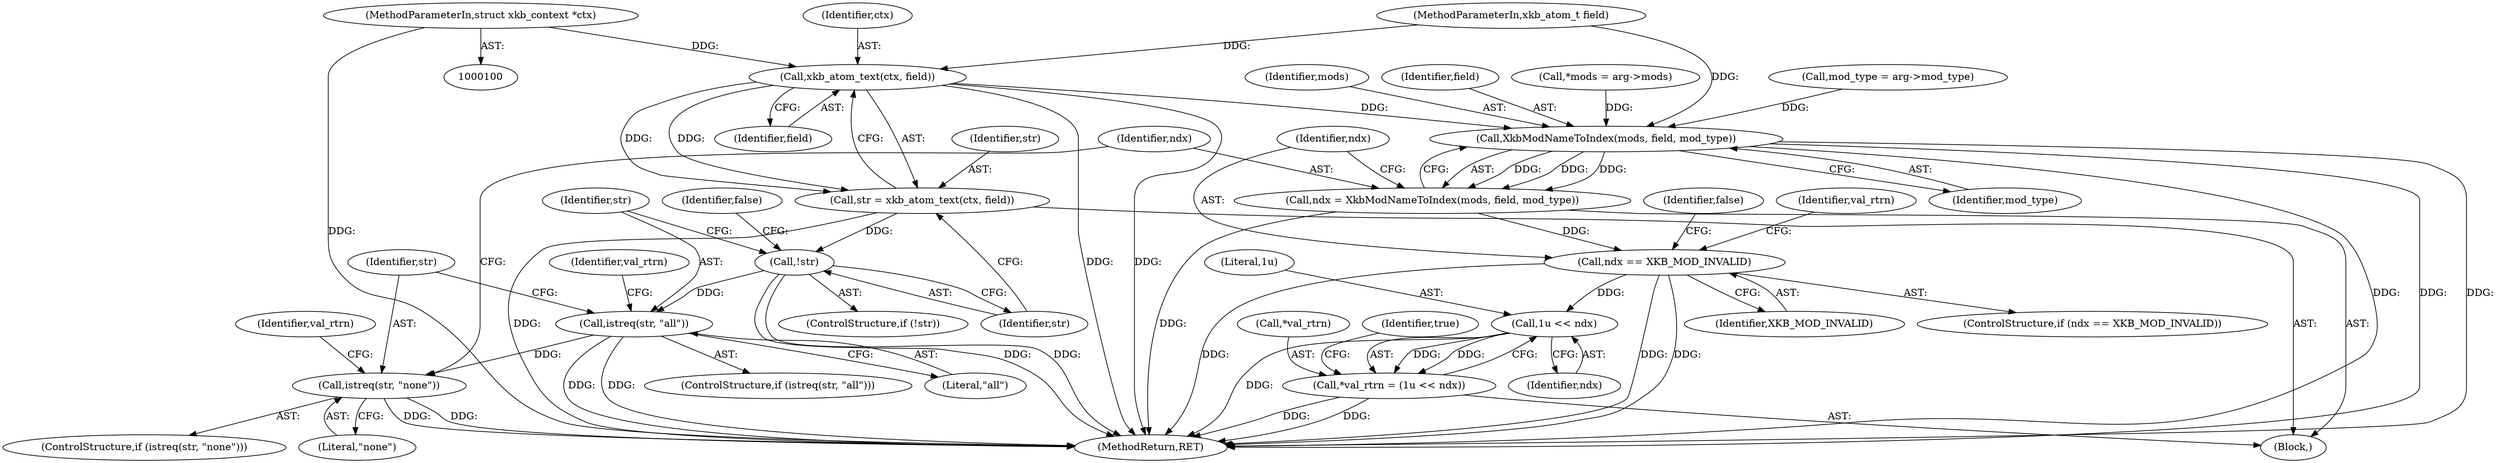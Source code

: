 digraph "0_libxkbcommon_4e2ee9c3f6050d773f8bbe05bc0edb17f1ff8371@pointer" {
"1000101" [label="(MethodParameterIn,struct xkb_context *ctx)"];
"1000133" [label="(Call,xkb_atom_text(ctx, field))"];
"1000131" [label="(Call,str = xkb_atom_text(ctx, field))"];
"1000137" [label="(Call,!str)"];
"1000142" [label="(Call,istreq(str, \"all\"))"];
"1000153" [label="(Call,istreq(str, \"none\"))"];
"1000165" [label="(Call,XkbModNameToIndex(mods, field, mod_type))"];
"1000163" [label="(Call,ndx = XkbModNameToIndex(mods, field, mod_type))"];
"1000170" [label="(Call,ndx == XKB_MOD_INVALID)"];
"1000178" [label="(Call,1u << ndx)"];
"1000175" [label="(Call,*val_rtrn = (1u << ndx))"];
"1000138" [label="(Identifier,str)"];
"1000153" [label="(Call,istreq(str, \"none\"))"];
"1000179" [label="(Literal,1u)"];
"1000148" [label="(Identifier,val_rtrn)"];
"1000172" [label="(Identifier,XKB_MOD_INVALID)"];
"1000183" [label="(MethodReturn,RET)"];
"1000114" [label="(Call,*mods = arg->mods)"];
"1000178" [label="(Call,1u << ndx)"];
"1000132" [label="(Identifier,str)"];
"1000106" [label="(Block,)"];
"1000177" [label="(Identifier,val_rtrn)"];
"1000103" [label="(MethodParameterIn,xkb_atom_t field)"];
"1000164" [label="(Identifier,ndx)"];
"1000140" [label="(Identifier,false)"];
"1000168" [label="(Identifier,mod_type)"];
"1000180" [label="(Identifier,ndx)"];
"1000171" [label="(Identifier,ndx)"];
"1000169" [label="(ControlStructure,if (ndx == XKB_MOD_INVALID))"];
"1000175" [label="(Call,*val_rtrn = (1u << ndx))"];
"1000131" [label="(Call,str = xkb_atom_text(ctx, field))"];
"1000176" [label="(Call,*val_rtrn)"];
"1000101" [label="(MethodParameterIn,struct xkb_context *ctx)"];
"1000137" [label="(Call,!str)"];
"1000135" [label="(Identifier,field)"];
"1000174" [label="(Identifier,false)"];
"1000133" [label="(Call,xkb_atom_text(ctx, field))"];
"1000136" [label="(ControlStructure,if (!str))"];
"1000144" [label="(Literal,\"all\")"];
"1000120" [label="(Call,mod_type = arg->mod_type)"];
"1000142" [label="(Call,istreq(str, \"all\"))"];
"1000159" [label="(Identifier,val_rtrn)"];
"1000163" [label="(Call,ndx = XkbModNameToIndex(mods, field, mod_type))"];
"1000154" [label="(Identifier,str)"];
"1000155" [label="(Literal,\"none\")"];
"1000182" [label="(Identifier,true)"];
"1000141" [label="(ControlStructure,if (istreq(str, \"all\")))"];
"1000152" [label="(ControlStructure,if (istreq(str, \"none\")))"];
"1000166" [label="(Identifier,mods)"];
"1000165" [label="(Call,XkbModNameToIndex(mods, field, mod_type))"];
"1000143" [label="(Identifier,str)"];
"1000170" [label="(Call,ndx == XKB_MOD_INVALID)"];
"1000167" [label="(Identifier,field)"];
"1000134" [label="(Identifier,ctx)"];
"1000101" -> "1000100"  [label="AST: "];
"1000101" -> "1000183"  [label="DDG: "];
"1000101" -> "1000133"  [label="DDG: "];
"1000133" -> "1000131"  [label="AST: "];
"1000133" -> "1000135"  [label="CFG: "];
"1000134" -> "1000133"  [label="AST: "];
"1000135" -> "1000133"  [label="AST: "];
"1000131" -> "1000133"  [label="CFG: "];
"1000133" -> "1000183"  [label="DDG: "];
"1000133" -> "1000183"  [label="DDG: "];
"1000133" -> "1000131"  [label="DDG: "];
"1000133" -> "1000131"  [label="DDG: "];
"1000103" -> "1000133"  [label="DDG: "];
"1000133" -> "1000165"  [label="DDG: "];
"1000131" -> "1000106"  [label="AST: "];
"1000132" -> "1000131"  [label="AST: "];
"1000138" -> "1000131"  [label="CFG: "];
"1000131" -> "1000183"  [label="DDG: "];
"1000131" -> "1000137"  [label="DDG: "];
"1000137" -> "1000136"  [label="AST: "];
"1000137" -> "1000138"  [label="CFG: "];
"1000138" -> "1000137"  [label="AST: "];
"1000140" -> "1000137"  [label="CFG: "];
"1000143" -> "1000137"  [label="CFG: "];
"1000137" -> "1000183"  [label="DDG: "];
"1000137" -> "1000183"  [label="DDG: "];
"1000137" -> "1000142"  [label="DDG: "];
"1000142" -> "1000141"  [label="AST: "];
"1000142" -> "1000144"  [label="CFG: "];
"1000143" -> "1000142"  [label="AST: "];
"1000144" -> "1000142"  [label="AST: "];
"1000148" -> "1000142"  [label="CFG: "];
"1000154" -> "1000142"  [label="CFG: "];
"1000142" -> "1000183"  [label="DDG: "];
"1000142" -> "1000183"  [label="DDG: "];
"1000142" -> "1000153"  [label="DDG: "];
"1000153" -> "1000152"  [label="AST: "];
"1000153" -> "1000155"  [label="CFG: "];
"1000154" -> "1000153"  [label="AST: "];
"1000155" -> "1000153"  [label="AST: "];
"1000159" -> "1000153"  [label="CFG: "];
"1000164" -> "1000153"  [label="CFG: "];
"1000153" -> "1000183"  [label="DDG: "];
"1000153" -> "1000183"  [label="DDG: "];
"1000165" -> "1000163"  [label="AST: "];
"1000165" -> "1000168"  [label="CFG: "];
"1000166" -> "1000165"  [label="AST: "];
"1000167" -> "1000165"  [label="AST: "];
"1000168" -> "1000165"  [label="AST: "];
"1000163" -> "1000165"  [label="CFG: "];
"1000165" -> "1000183"  [label="DDG: "];
"1000165" -> "1000183"  [label="DDG: "];
"1000165" -> "1000183"  [label="DDG: "];
"1000165" -> "1000163"  [label="DDG: "];
"1000165" -> "1000163"  [label="DDG: "];
"1000165" -> "1000163"  [label="DDG: "];
"1000114" -> "1000165"  [label="DDG: "];
"1000103" -> "1000165"  [label="DDG: "];
"1000120" -> "1000165"  [label="DDG: "];
"1000163" -> "1000106"  [label="AST: "];
"1000164" -> "1000163"  [label="AST: "];
"1000171" -> "1000163"  [label="CFG: "];
"1000163" -> "1000183"  [label="DDG: "];
"1000163" -> "1000170"  [label="DDG: "];
"1000170" -> "1000169"  [label="AST: "];
"1000170" -> "1000172"  [label="CFG: "];
"1000171" -> "1000170"  [label="AST: "];
"1000172" -> "1000170"  [label="AST: "];
"1000174" -> "1000170"  [label="CFG: "];
"1000177" -> "1000170"  [label="CFG: "];
"1000170" -> "1000183"  [label="DDG: "];
"1000170" -> "1000183"  [label="DDG: "];
"1000170" -> "1000183"  [label="DDG: "];
"1000170" -> "1000178"  [label="DDG: "];
"1000178" -> "1000175"  [label="AST: "];
"1000178" -> "1000180"  [label="CFG: "];
"1000179" -> "1000178"  [label="AST: "];
"1000180" -> "1000178"  [label="AST: "];
"1000175" -> "1000178"  [label="CFG: "];
"1000178" -> "1000183"  [label="DDG: "];
"1000178" -> "1000175"  [label="DDG: "];
"1000178" -> "1000175"  [label="DDG: "];
"1000175" -> "1000106"  [label="AST: "];
"1000176" -> "1000175"  [label="AST: "];
"1000182" -> "1000175"  [label="CFG: "];
"1000175" -> "1000183"  [label="DDG: "];
"1000175" -> "1000183"  [label="DDG: "];
}
